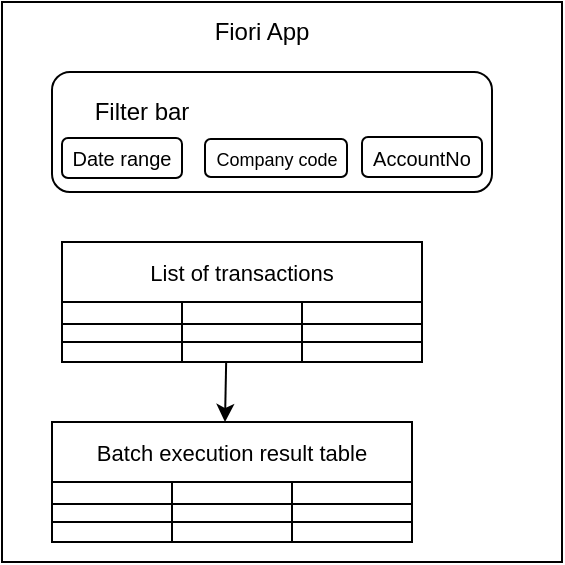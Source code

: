 <mxfile version="27.0.5">
  <diagram name="Page-1" id="sqdt7y1EYr-LxWFGgpR3">
    <mxGraphModel dx="786" dy="417" grid="1" gridSize="10" guides="1" tooltips="1" connect="1" arrows="1" fold="1" page="1" pageScale="1" pageWidth="850" pageHeight="1100" math="0" shadow="0">
      <root>
        <mxCell id="0" />
        <mxCell id="1" parent="0" />
        <mxCell id="IYYRd94oWTGOq6J_OclC-1" value="" style="whiteSpace=wrap;html=1;aspect=fixed;" vertex="1" parent="1">
          <mxGeometry x="60" y="60" width="280" height="280" as="geometry" />
        </mxCell>
        <mxCell id="IYYRd94oWTGOq6J_OclC-2" value="Fiori App" style="text;html=1;align=center;verticalAlign=middle;whiteSpace=wrap;rounded=0;" vertex="1" parent="1">
          <mxGeometry x="160" y="60" width="60" height="30" as="geometry" />
        </mxCell>
        <mxCell id="IYYRd94oWTGOq6J_OclC-3" value="" style="rounded=1;whiteSpace=wrap;html=1;" vertex="1" parent="1">
          <mxGeometry x="85" y="95" width="220" height="60" as="geometry" />
        </mxCell>
        <mxCell id="IYYRd94oWTGOq6J_OclC-4" value="Filter bar" style="text;html=1;align=center;verticalAlign=middle;whiteSpace=wrap;rounded=0;" vertex="1" parent="1">
          <mxGeometry x="100" y="100" width="60" height="30" as="geometry" />
        </mxCell>
        <mxCell id="IYYRd94oWTGOq6J_OclC-5" value="&lt;font style=&quot;font-size: 10px;&quot;&gt;Date range&lt;/font&gt;" style="rounded=1;whiteSpace=wrap;html=1;" vertex="1" parent="1">
          <mxGeometry x="90" y="128" width="60" height="20" as="geometry" />
        </mxCell>
        <mxCell id="IYYRd94oWTGOq6J_OclC-7" value="&lt;font style=&quot;font-size: 9px;&quot;&gt;Company code&lt;/font&gt;" style="rounded=1;whiteSpace=wrap;html=1;" vertex="1" parent="1">
          <mxGeometry x="161.5" y="128.5" width="71" height="19" as="geometry" />
        </mxCell>
        <mxCell id="IYYRd94oWTGOq6J_OclC-8" value="&lt;font style=&quot;font-size: 10px;&quot;&gt;AccountNo&lt;/font&gt;" style="rounded=1;whiteSpace=wrap;html=1;" vertex="1" parent="1">
          <mxGeometry x="240" y="127.5" width="60" height="20" as="geometry" />
        </mxCell>
        <mxCell id="IYYRd94oWTGOq6J_OclC-12" value="List of transactions" style="shape=table;startSize=30;container=1;collapsible=0;childLayout=tableLayout;strokeColor=default;fontSize=11;" vertex="1" parent="1">
          <mxGeometry x="90" y="180" width="180" height="60" as="geometry" />
        </mxCell>
        <mxCell id="IYYRd94oWTGOq6J_OclC-13" value="" style="shape=tableRow;horizontal=0;startSize=0;swimlaneHead=0;swimlaneBody=0;strokeColor=inherit;top=0;left=0;bottom=0;right=0;collapsible=0;dropTarget=0;fillColor=none;points=[[0,0.5],[1,0.5]];portConstraint=eastwest;fontSize=16;" vertex="1" parent="IYYRd94oWTGOq6J_OclC-12">
          <mxGeometry y="30" width="180" height="11" as="geometry" />
        </mxCell>
        <mxCell id="IYYRd94oWTGOq6J_OclC-14" value="" style="shape=partialRectangle;html=1;whiteSpace=wrap;connectable=0;strokeColor=inherit;overflow=hidden;fillColor=none;top=0;left=0;bottom=0;right=0;pointerEvents=1;fontSize=16;" vertex="1" parent="IYYRd94oWTGOq6J_OclC-13">
          <mxGeometry width="60" height="11" as="geometry">
            <mxRectangle width="60" height="11" as="alternateBounds" />
          </mxGeometry>
        </mxCell>
        <mxCell id="IYYRd94oWTGOq6J_OclC-15" value="" style="shape=partialRectangle;html=1;whiteSpace=wrap;connectable=0;strokeColor=inherit;overflow=hidden;fillColor=none;top=0;left=0;bottom=0;right=0;pointerEvents=1;fontSize=16;" vertex="1" parent="IYYRd94oWTGOq6J_OclC-13">
          <mxGeometry x="60" width="60" height="11" as="geometry">
            <mxRectangle width="60" height="11" as="alternateBounds" />
          </mxGeometry>
        </mxCell>
        <mxCell id="IYYRd94oWTGOq6J_OclC-16" value="" style="shape=partialRectangle;html=1;whiteSpace=wrap;connectable=0;strokeColor=inherit;overflow=hidden;fillColor=none;top=0;left=0;bottom=0;right=0;pointerEvents=1;fontSize=16;" vertex="1" parent="IYYRd94oWTGOq6J_OclC-13">
          <mxGeometry x="120" width="60" height="11" as="geometry">
            <mxRectangle width="60" height="11" as="alternateBounds" />
          </mxGeometry>
        </mxCell>
        <mxCell id="IYYRd94oWTGOq6J_OclC-17" value="" style="shape=tableRow;horizontal=0;startSize=0;swimlaneHead=0;swimlaneBody=0;strokeColor=inherit;top=0;left=0;bottom=0;right=0;collapsible=0;dropTarget=0;fillColor=none;points=[[0,0.5],[1,0.5]];portConstraint=eastwest;fontSize=16;" vertex="1" parent="IYYRd94oWTGOq6J_OclC-12">
          <mxGeometry y="41" width="180" height="9" as="geometry" />
        </mxCell>
        <mxCell id="IYYRd94oWTGOq6J_OclC-18" value="" style="shape=partialRectangle;html=1;whiteSpace=wrap;connectable=0;strokeColor=inherit;overflow=hidden;fillColor=none;top=0;left=0;bottom=0;right=0;pointerEvents=1;fontSize=16;" vertex="1" parent="IYYRd94oWTGOq6J_OclC-17">
          <mxGeometry width="60" height="9" as="geometry">
            <mxRectangle width="60" height="9" as="alternateBounds" />
          </mxGeometry>
        </mxCell>
        <mxCell id="IYYRd94oWTGOq6J_OclC-19" value="" style="shape=partialRectangle;html=1;whiteSpace=wrap;connectable=0;strokeColor=inherit;overflow=hidden;fillColor=none;top=0;left=0;bottom=0;right=0;pointerEvents=1;fontSize=16;" vertex="1" parent="IYYRd94oWTGOq6J_OclC-17">
          <mxGeometry x="60" width="60" height="9" as="geometry">
            <mxRectangle width="60" height="9" as="alternateBounds" />
          </mxGeometry>
        </mxCell>
        <mxCell id="IYYRd94oWTGOq6J_OclC-20" value="" style="shape=partialRectangle;html=1;whiteSpace=wrap;connectable=0;strokeColor=inherit;overflow=hidden;fillColor=none;top=0;left=0;bottom=0;right=0;pointerEvents=1;fontSize=16;" vertex="1" parent="IYYRd94oWTGOq6J_OclC-17">
          <mxGeometry x="120" width="60" height="9" as="geometry">
            <mxRectangle width="60" height="9" as="alternateBounds" />
          </mxGeometry>
        </mxCell>
        <mxCell id="IYYRd94oWTGOq6J_OclC-21" value="" style="shape=tableRow;horizontal=0;startSize=0;swimlaneHead=0;swimlaneBody=0;strokeColor=inherit;top=0;left=0;bottom=0;right=0;collapsible=0;dropTarget=0;fillColor=none;points=[[0,0.5],[1,0.5]];portConstraint=eastwest;fontSize=16;" vertex="1" parent="IYYRd94oWTGOq6J_OclC-12">
          <mxGeometry y="50" width="180" height="10" as="geometry" />
        </mxCell>
        <mxCell id="IYYRd94oWTGOq6J_OclC-22" value="" style="shape=partialRectangle;html=1;whiteSpace=wrap;connectable=0;strokeColor=inherit;overflow=hidden;fillColor=none;top=0;left=0;bottom=0;right=0;pointerEvents=1;fontSize=16;" vertex="1" parent="IYYRd94oWTGOq6J_OclC-21">
          <mxGeometry width="60" height="10" as="geometry">
            <mxRectangle width="60" height="10" as="alternateBounds" />
          </mxGeometry>
        </mxCell>
        <mxCell id="IYYRd94oWTGOq6J_OclC-23" value="" style="shape=partialRectangle;html=1;whiteSpace=wrap;connectable=0;strokeColor=inherit;overflow=hidden;fillColor=none;top=0;left=0;bottom=0;right=0;pointerEvents=1;fontSize=16;" vertex="1" parent="IYYRd94oWTGOq6J_OclC-21">
          <mxGeometry x="60" width="60" height="10" as="geometry">
            <mxRectangle width="60" height="10" as="alternateBounds" />
          </mxGeometry>
        </mxCell>
        <mxCell id="IYYRd94oWTGOq6J_OclC-24" value="" style="shape=partialRectangle;html=1;whiteSpace=wrap;connectable=0;strokeColor=inherit;overflow=hidden;fillColor=none;top=0;left=0;bottom=0;right=0;pointerEvents=1;fontSize=16;" vertex="1" parent="IYYRd94oWTGOq6J_OclC-21">
          <mxGeometry x="120" width="60" height="10" as="geometry">
            <mxRectangle width="60" height="10" as="alternateBounds" />
          </mxGeometry>
        </mxCell>
        <mxCell id="IYYRd94oWTGOq6J_OclC-25" value="Batch execution result table" style="shape=table;startSize=30;container=1;collapsible=0;childLayout=tableLayout;strokeColor=default;fontSize=11;" vertex="1" parent="1">
          <mxGeometry x="85" y="270" width="180" height="60" as="geometry" />
        </mxCell>
        <mxCell id="IYYRd94oWTGOq6J_OclC-26" value="" style="shape=tableRow;horizontal=0;startSize=0;swimlaneHead=0;swimlaneBody=0;strokeColor=inherit;top=0;left=0;bottom=0;right=0;collapsible=0;dropTarget=0;fillColor=none;points=[[0,0.5],[1,0.5]];portConstraint=eastwest;fontSize=16;" vertex="1" parent="IYYRd94oWTGOq6J_OclC-25">
          <mxGeometry y="30" width="180" height="11" as="geometry" />
        </mxCell>
        <mxCell id="IYYRd94oWTGOq6J_OclC-27" value="" style="shape=partialRectangle;html=1;whiteSpace=wrap;connectable=0;strokeColor=inherit;overflow=hidden;fillColor=none;top=0;left=0;bottom=0;right=0;pointerEvents=1;fontSize=16;" vertex="1" parent="IYYRd94oWTGOq6J_OclC-26">
          <mxGeometry width="60" height="11" as="geometry">
            <mxRectangle width="60" height="11" as="alternateBounds" />
          </mxGeometry>
        </mxCell>
        <mxCell id="IYYRd94oWTGOq6J_OclC-28" value="" style="shape=partialRectangle;html=1;whiteSpace=wrap;connectable=0;strokeColor=inherit;overflow=hidden;fillColor=none;top=0;left=0;bottom=0;right=0;pointerEvents=1;fontSize=16;" vertex="1" parent="IYYRd94oWTGOq6J_OclC-26">
          <mxGeometry x="60" width="60" height="11" as="geometry">
            <mxRectangle width="60" height="11" as="alternateBounds" />
          </mxGeometry>
        </mxCell>
        <mxCell id="IYYRd94oWTGOq6J_OclC-29" value="" style="shape=partialRectangle;html=1;whiteSpace=wrap;connectable=0;strokeColor=inherit;overflow=hidden;fillColor=none;top=0;left=0;bottom=0;right=0;pointerEvents=1;fontSize=16;" vertex="1" parent="IYYRd94oWTGOq6J_OclC-26">
          <mxGeometry x="120" width="60" height="11" as="geometry">
            <mxRectangle width="60" height="11" as="alternateBounds" />
          </mxGeometry>
        </mxCell>
        <mxCell id="IYYRd94oWTGOq6J_OclC-30" value="" style="shape=tableRow;horizontal=0;startSize=0;swimlaneHead=0;swimlaneBody=0;strokeColor=inherit;top=0;left=0;bottom=0;right=0;collapsible=0;dropTarget=0;fillColor=none;points=[[0,0.5],[1,0.5]];portConstraint=eastwest;fontSize=16;" vertex="1" parent="IYYRd94oWTGOq6J_OclC-25">
          <mxGeometry y="41" width="180" height="9" as="geometry" />
        </mxCell>
        <mxCell id="IYYRd94oWTGOq6J_OclC-31" value="" style="shape=partialRectangle;html=1;whiteSpace=wrap;connectable=0;strokeColor=inherit;overflow=hidden;fillColor=none;top=0;left=0;bottom=0;right=0;pointerEvents=1;fontSize=16;" vertex="1" parent="IYYRd94oWTGOq6J_OclC-30">
          <mxGeometry width="60" height="9" as="geometry">
            <mxRectangle width="60" height="9" as="alternateBounds" />
          </mxGeometry>
        </mxCell>
        <mxCell id="IYYRd94oWTGOq6J_OclC-32" value="" style="shape=partialRectangle;html=1;whiteSpace=wrap;connectable=0;strokeColor=inherit;overflow=hidden;fillColor=none;top=0;left=0;bottom=0;right=0;pointerEvents=1;fontSize=16;" vertex="1" parent="IYYRd94oWTGOq6J_OclC-30">
          <mxGeometry x="60" width="60" height="9" as="geometry">
            <mxRectangle width="60" height="9" as="alternateBounds" />
          </mxGeometry>
        </mxCell>
        <mxCell id="IYYRd94oWTGOq6J_OclC-33" value="" style="shape=partialRectangle;html=1;whiteSpace=wrap;connectable=0;strokeColor=inherit;overflow=hidden;fillColor=none;top=0;left=0;bottom=0;right=0;pointerEvents=1;fontSize=16;" vertex="1" parent="IYYRd94oWTGOq6J_OclC-30">
          <mxGeometry x="120" width="60" height="9" as="geometry">
            <mxRectangle width="60" height="9" as="alternateBounds" />
          </mxGeometry>
        </mxCell>
        <mxCell id="IYYRd94oWTGOq6J_OclC-34" value="" style="shape=tableRow;horizontal=0;startSize=0;swimlaneHead=0;swimlaneBody=0;strokeColor=inherit;top=0;left=0;bottom=0;right=0;collapsible=0;dropTarget=0;fillColor=none;points=[[0,0.5],[1,0.5]];portConstraint=eastwest;fontSize=16;" vertex="1" parent="IYYRd94oWTGOq6J_OclC-25">
          <mxGeometry y="50" width="180" height="10" as="geometry" />
        </mxCell>
        <mxCell id="IYYRd94oWTGOq6J_OclC-35" value="" style="shape=partialRectangle;html=1;whiteSpace=wrap;connectable=0;strokeColor=inherit;overflow=hidden;fillColor=none;top=0;left=0;bottom=0;right=0;pointerEvents=1;fontSize=16;" vertex="1" parent="IYYRd94oWTGOq6J_OclC-34">
          <mxGeometry width="60" height="10" as="geometry">
            <mxRectangle width="60" height="10" as="alternateBounds" />
          </mxGeometry>
        </mxCell>
        <mxCell id="IYYRd94oWTGOq6J_OclC-36" value="" style="shape=partialRectangle;html=1;whiteSpace=wrap;connectable=0;strokeColor=inherit;overflow=hidden;fillColor=none;top=0;left=0;bottom=0;right=0;pointerEvents=1;fontSize=16;" vertex="1" parent="IYYRd94oWTGOq6J_OclC-34">
          <mxGeometry x="60" width="60" height="10" as="geometry">
            <mxRectangle width="60" height="10" as="alternateBounds" />
          </mxGeometry>
        </mxCell>
        <mxCell id="IYYRd94oWTGOq6J_OclC-37" value="" style="shape=partialRectangle;html=1;whiteSpace=wrap;connectable=0;strokeColor=inherit;overflow=hidden;fillColor=none;top=0;left=0;bottom=0;right=0;pointerEvents=1;fontSize=16;" vertex="1" parent="IYYRd94oWTGOq6J_OclC-34">
          <mxGeometry x="120" width="60" height="10" as="geometry">
            <mxRectangle width="60" height="10" as="alternateBounds" />
          </mxGeometry>
        </mxCell>
        <mxCell id="IYYRd94oWTGOq6J_OclC-39" value="" style="endArrow=classic;html=1;rounded=0;exitX=0.456;exitY=1;exitDx=0;exitDy=0;exitPerimeter=0;" edge="1" parent="1" source="IYYRd94oWTGOq6J_OclC-21">
          <mxGeometry width="50" height="50" relative="1" as="geometry">
            <mxPoint x="169" y="240" as="sourcePoint" />
            <mxPoint x="171.5" y="270" as="targetPoint" />
          </mxGeometry>
        </mxCell>
      </root>
    </mxGraphModel>
  </diagram>
</mxfile>
